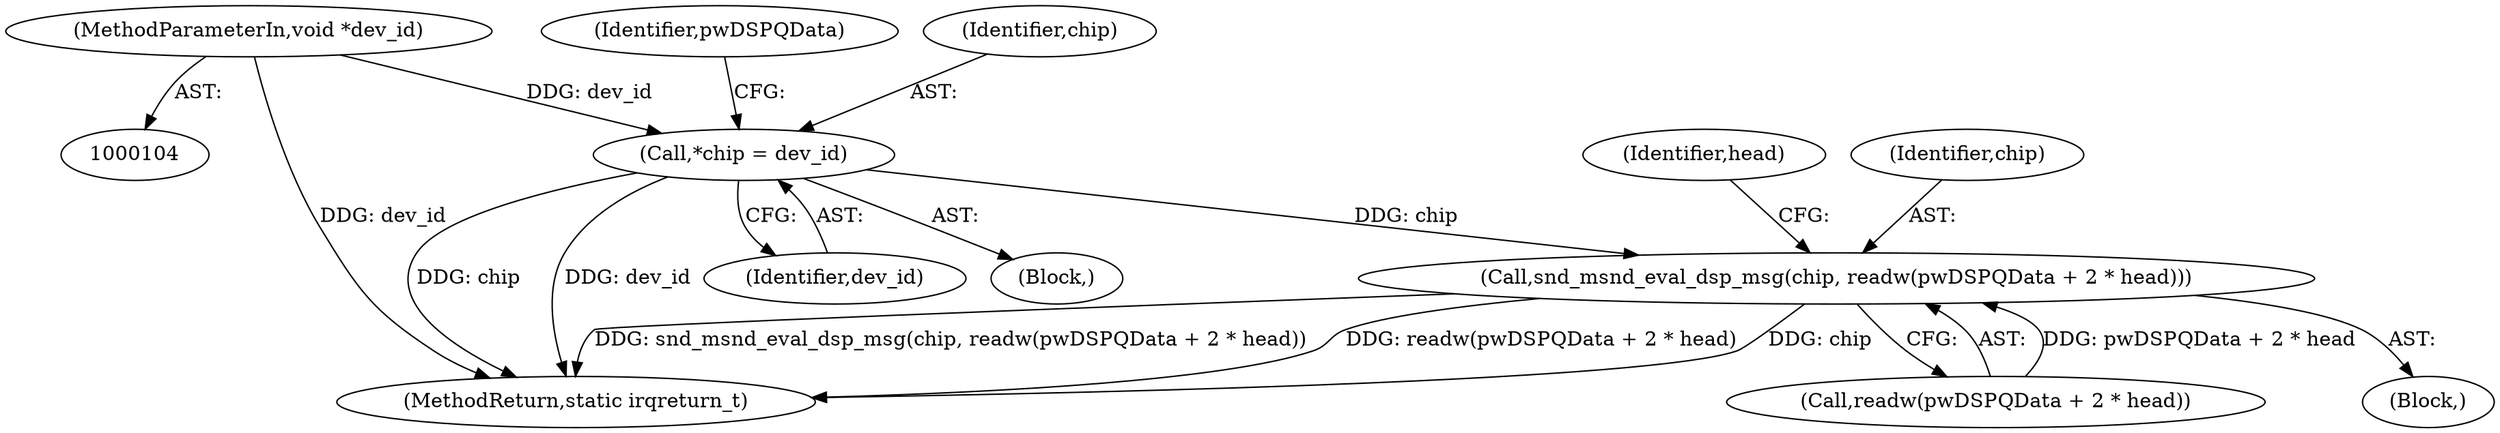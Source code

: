 digraph "0_linux_20e2b791796bd68816fa115f12be5320de2b8021_0@pointer" {
"1000109" [label="(Call,*chip = dev_id)"];
"1000106" [label="(MethodParameterIn,void *dev_id)"];
"1000161" [label="(Call,snd_msnd_eval_dsp_msg(chip, readw(pwDSPQData + 2 * head)))"];
"1000111" [label="(Identifier,dev_id)"];
"1000114" [label="(Identifier,pwDSPQData)"];
"1000161" [label="(Call,snd_msnd_eval_dsp_msg(chip, readw(pwDSPQData + 2 * head)))"];
"1000172" [label="(Identifier,head)"];
"1000162" [label="(Identifier,chip)"];
"1000106" [label="(MethodParameterIn,void *dev_id)"];
"1000160" [label="(Block,)"];
"1000109" [label="(Call,*chip = dev_id)"];
"1000107" [label="(Block,)"];
"1000110" [label="(Identifier,chip)"];
"1000193" [label="(MethodReturn,static irqreturn_t)"];
"1000163" [label="(Call,readw(pwDSPQData + 2 * head))"];
"1000109" -> "1000107"  [label="AST: "];
"1000109" -> "1000111"  [label="CFG: "];
"1000110" -> "1000109"  [label="AST: "];
"1000111" -> "1000109"  [label="AST: "];
"1000114" -> "1000109"  [label="CFG: "];
"1000109" -> "1000193"  [label="DDG: chip"];
"1000109" -> "1000193"  [label="DDG: dev_id"];
"1000106" -> "1000109"  [label="DDG: dev_id"];
"1000109" -> "1000161"  [label="DDG: chip"];
"1000106" -> "1000104"  [label="AST: "];
"1000106" -> "1000193"  [label="DDG: dev_id"];
"1000161" -> "1000160"  [label="AST: "];
"1000161" -> "1000163"  [label="CFG: "];
"1000162" -> "1000161"  [label="AST: "];
"1000163" -> "1000161"  [label="AST: "];
"1000172" -> "1000161"  [label="CFG: "];
"1000161" -> "1000193"  [label="DDG: readw(pwDSPQData + 2 * head)"];
"1000161" -> "1000193"  [label="DDG: chip"];
"1000161" -> "1000193"  [label="DDG: snd_msnd_eval_dsp_msg(chip, readw(pwDSPQData + 2 * head))"];
"1000163" -> "1000161"  [label="DDG: pwDSPQData + 2 * head"];
}
